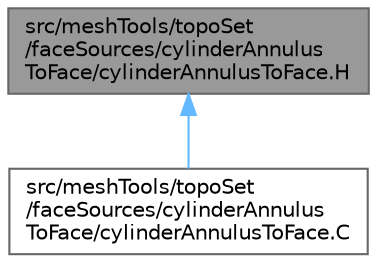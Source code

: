 digraph "src/meshTools/topoSet/faceSources/cylinderAnnulusToFace/cylinderAnnulusToFace.H"
{
 // LATEX_PDF_SIZE
  bgcolor="transparent";
  edge [fontname=Helvetica,fontsize=10,labelfontname=Helvetica,labelfontsize=10];
  node [fontname=Helvetica,fontsize=10,shape=box,height=0.2,width=0.4];
  Node1 [id="Node000001",label="src/meshTools/topoSet\l/faceSources/cylinderAnnulus\lToFace/cylinderAnnulusToFace.H",height=0.2,width=0.4,color="gray40", fillcolor="grey60", style="filled", fontcolor="black",tooltip=" "];
  Node1 -> Node2 [id="edge1_Node000001_Node000002",dir="back",color="steelblue1",style="solid",tooltip=" "];
  Node2 [id="Node000002",label="src/meshTools/topoSet\l/faceSources/cylinderAnnulus\lToFace/cylinderAnnulusToFace.C",height=0.2,width=0.4,color="grey40", fillcolor="white", style="filled",URL="$cylinderAnnulusToFace_8C.html",tooltip=" "];
}
